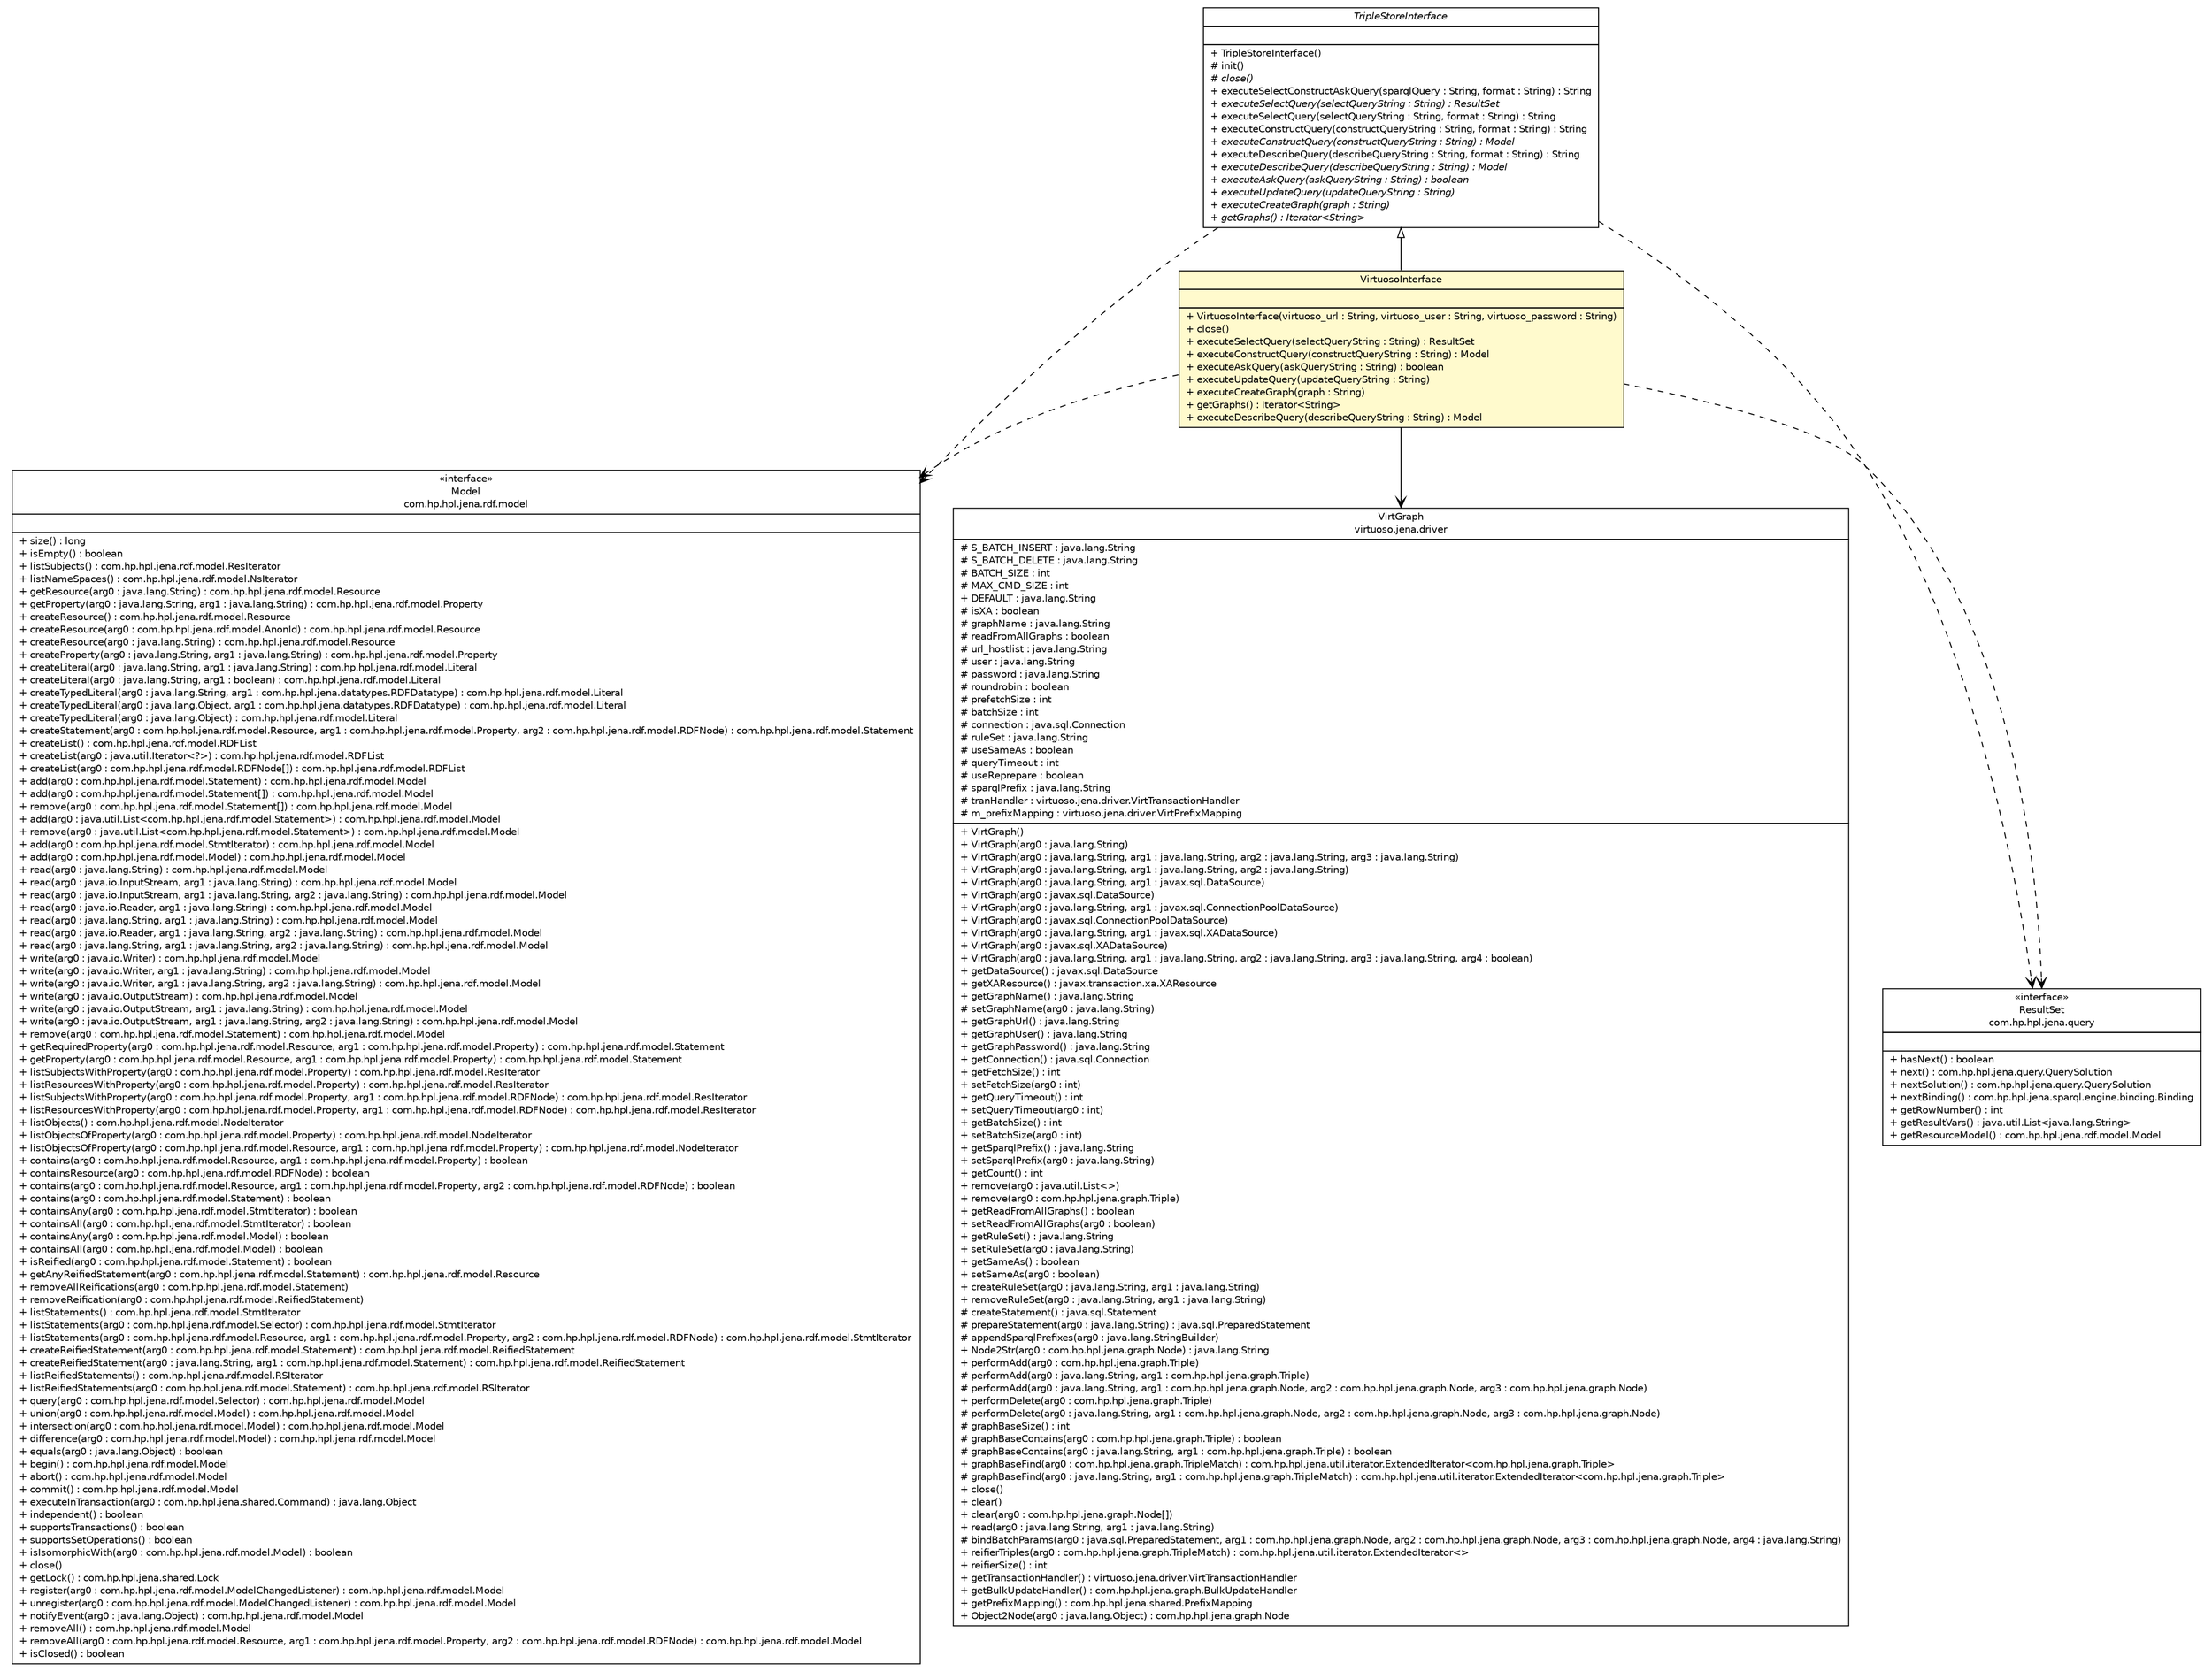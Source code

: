 #!/usr/local/bin/dot
#
# Class diagram 
# Generated by UMLGraph version R5_6-24-gf6e263 (http://www.umlgraph.org/)
#

digraph G {
	edge [fontname="Helvetica",fontsize=10,labelfontname="Helvetica",labelfontsize=10];
	node [fontname="Helvetica",fontsize=10,shape=plaintext];
	nodesep=0.25;
	ranksep=0.5;
	// de.tud.plt.r43ples.triplestoreInterface.TripleStoreInterface
	c2164 [label=<<table title="de.tud.plt.r43ples.triplestoreInterface.TripleStoreInterface" border="0" cellborder="1" cellspacing="0" cellpadding="2" port="p" href="./TripleStoreInterface.html">
		<tr><td><table border="0" cellspacing="0" cellpadding="1">
<tr><td align="center" balign="center"><font face="Helvetica-Oblique"> TripleStoreInterface </font></td></tr>
		</table></td></tr>
		<tr><td><table border="0" cellspacing="0" cellpadding="1">
<tr><td align="left" balign="left">  </td></tr>
		</table></td></tr>
		<tr><td><table border="0" cellspacing="0" cellpadding="1">
<tr><td align="left" balign="left"> + TripleStoreInterface() </td></tr>
<tr><td align="left" balign="left"> # init() </td></tr>
<tr><td align="left" balign="left"><font face="Helvetica-Oblique" point-size="10.0"> # close() </font></td></tr>
<tr><td align="left" balign="left"> + executeSelectConstructAskQuery(sparqlQuery : String, format : String) : String </td></tr>
<tr><td align="left" balign="left"><font face="Helvetica-Oblique" point-size="10.0"> + executeSelectQuery(selectQueryString : String) : ResultSet </font></td></tr>
<tr><td align="left" balign="left"> + executeSelectQuery(selectQueryString : String, format : String) : String </td></tr>
<tr><td align="left" balign="left"> + executeConstructQuery(constructQueryString : String, format : String) : String </td></tr>
<tr><td align="left" balign="left"><font face="Helvetica-Oblique" point-size="10.0"> + executeConstructQuery(constructQueryString : String) : Model </font></td></tr>
<tr><td align="left" balign="left"> + executeDescribeQuery(describeQueryString : String, format : String) : String </td></tr>
<tr><td align="left" balign="left"><font face="Helvetica-Oblique" point-size="10.0"> + executeDescribeQuery(describeQueryString : String) : Model </font></td></tr>
<tr><td align="left" balign="left"><font face="Helvetica-Oblique" point-size="10.0"> + executeAskQuery(askQueryString : String) : boolean </font></td></tr>
<tr><td align="left" balign="left"><font face="Helvetica-Oblique" point-size="10.0"> + executeUpdateQuery(updateQueryString : String) </font></td></tr>
<tr><td align="left" balign="left"><font face="Helvetica-Oblique" point-size="10.0"> + executeCreateGraph(graph : String) </font></td></tr>
<tr><td align="left" balign="left"><font face="Helvetica-Oblique" point-size="10.0"> + getGraphs() : Iterator&lt;String&gt; </font></td></tr>
		</table></td></tr>
		</table>>, URL="./TripleStoreInterface.html", fontname="Helvetica", fontcolor="black", fontsize=10.0];
	// de.tud.plt.r43ples.triplestoreInterface.VirtuosoInterface
	c2167 [label=<<table title="de.tud.plt.r43ples.triplestoreInterface.VirtuosoInterface" border="0" cellborder="1" cellspacing="0" cellpadding="2" port="p" bgcolor="lemonChiffon" href="./VirtuosoInterface.html">
		<tr><td><table border="0" cellspacing="0" cellpadding="1">
<tr><td align="center" balign="center"> VirtuosoInterface </td></tr>
		</table></td></tr>
		<tr><td><table border="0" cellspacing="0" cellpadding="1">
<tr><td align="left" balign="left">  </td></tr>
		</table></td></tr>
		<tr><td><table border="0" cellspacing="0" cellpadding="1">
<tr><td align="left" balign="left"> + VirtuosoInterface(virtuoso_url : String, virtuoso_user : String, virtuoso_password : String) </td></tr>
<tr><td align="left" balign="left"> + close() </td></tr>
<tr><td align="left" balign="left"> + executeSelectQuery(selectQueryString : String) : ResultSet </td></tr>
<tr><td align="left" balign="left"> + executeConstructQuery(constructQueryString : String) : Model </td></tr>
<tr><td align="left" balign="left"> + executeAskQuery(askQueryString : String) : boolean </td></tr>
<tr><td align="left" balign="left"> + executeUpdateQuery(updateQueryString : String) </td></tr>
<tr><td align="left" balign="left"> + executeCreateGraph(graph : String) </td></tr>
<tr><td align="left" balign="left"> + getGraphs() : Iterator&lt;String&gt; </td></tr>
<tr><td align="left" balign="left"> + executeDescribeQuery(describeQueryString : String) : Model </td></tr>
		</table></td></tr>
		</table>>, URL="./VirtuosoInterface.html", fontname="Helvetica", fontcolor="black", fontsize=10.0];
	//de.tud.plt.r43ples.triplestoreInterface.VirtuosoInterface extends de.tud.plt.r43ples.triplestoreInterface.TripleStoreInterface
	c2164:p -> c2167:p [dir=back,arrowtail=empty];
	// de.tud.plt.r43ples.triplestoreInterface.VirtuosoInterface NAVASSOC virtuoso.jena.driver.VirtGraph
	c2167:p -> c2197:p [taillabel="", label="", headlabel="", fontname="Helvetica", fontcolor="black", fontsize=10.0, color="black", arrowhead=open];
	// de.tud.plt.r43ples.triplestoreInterface.TripleStoreInterface DEPEND com.hp.hpl.jena.rdf.model.Model
	c2164:p -> c2198:p [taillabel="", label="", headlabel="", fontname="Helvetica", fontcolor="black", fontsize=10.0, color="black", arrowhead=open, style=dashed];
	// de.tud.plt.r43ples.triplestoreInterface.TripleStoreInterface DEPEND com.hp.hpl.jena.query.ResultSet
	c2164:p -> c2199:p [taillabel="", label="", headlabel="", fontname="Helvetica", fontcolor="black", fontsize=10.0, color="black", arrowhead=open, style=dashed];
	// de.tud.plt.r43ples.triplestoreInterface.VirtuosoInterface DEPEND com.hp.hpl.jena.rdf.model.Model
	c2167:p -> c2198:p [taillabel="", label="", headlabel="", fontname="Helvetica", fontcolor="black", fontsize=10.0, color="black", arrowhead=open, style=dashed];
	// de.tud.plt.r43ples.triplestoreInterface.VirtuosoInterface DEPEND com.hp.hpl.jena.query.ResultSet
	c2167:p -> c2199:p [taillabel="", label="", headlabel="", fontname="Helvetica", fontcolor="black", fontsize=10.0, color="black", arrowhead=open, style=dashed];
	// com.hp.hpl.jena.rdf.model.Model
	c2198 [label=<<table title="com.hp.hpl.jena.rdf.model.Model" border="0" cellborder="1" cellspacing="0" cellpadding="2" port="p" href="http://java.sun.com/j2se/1.4.2/docs/api/com/hp/hpl/jena/rdf/model/Model.html">
		<tr><td><table border="0" cellspacing="0" cellpadding="1">
<tr><td align="center" balign="center"> &#171;interface&#187; </td></tr>
<tr><td align="center" balign="center"> Model </td></tr>
<tr><td align="center" balign="center"> com.hp.hpl.jena.rdf.model </td></tr>
		</table></td></tr>
		<tr><td><table border="0" cellspacing="0" cellpadding="1">
<tr><td align="left" balign="left">  </td></tr>
		</table></td></tr>
		<tr><td><table border="0" cellspacing="0" cellpadding="1">
<tr><td align="left" balign="left"> + size() : long </td></tr>
<tr><td align="left" balign="left"> + isEmpty() : boolean </td></tr>
<tr><td align="left" balign="left"> + listSubjects() : com.hp.hpl.jena.rdf.model.ResIterator </td></tr>
<tr><td align="left" balign="left"> + listNameSpaces() : com.hp.hpl.jena.rdf.model.NsIterator </td></tr>
<tr><td align="left" balign="left"> + getResource(arg0 : java.lang.String) : com.hp.hpl.jena.rdf.model.Resource </td></tr>
<tr><td align="left" balign="left"> + getProperty(arg0 : java.lang.String, arg1 : java.lang.String) : com.hp.hpl.jena.rdf.model.Property </td></tr>
<tr><td align="left" balign="left"> + createResource() : com.hp.hpl.jena.rdf.model.Resource </td></tr>
<tr><td align="left" balign="left"> + createResource(arg0 : com.hp.hpl.jena.rdf.model.AnonId) : com.hp.hpl.jena.rdf.model.Resource </td></tr>
<tr><td align="left" balign="left"> + createResource(arg0 : java.lang.String) : com.hp.hpl.jena.rdf.model.Resource </td></tr>
<tr><td align="left" balign="left"> + createProperty(arg0 : java.lang.String, arg1 : java.lang.String) : com.hp.hpl.jena.rdf.model.Property </td></tr>
<tr><td align="left" balign="left"> + createLiteral(arg0 : java.lang.String, arg1 : java.lang.String) : com.hp.hpl.jena.rdf.model.Literal </td></tr>
<tr><td align="left" balign="left"> + createLiteral(arg0 : java.lang.String, arg1 : boolean) : com.hp.hpl.jena.rdf.model.Literal </td></tr>
<tr><td align="left" balign="left"> + createTypedLiteral(arg0 : java.lang.String, arg1 : com.hp.hpl.jena.datatypes.RDFDatatype) : com.hp.hpl.jena.rdf.model.Literal </td></tr>
<tr><td align="left" balign="left"> + createTypedLiteral(arg0 : java.lang.Object, arg1 : com.hp.hpl.jena.datatypes.RDFDatatype) : com.hp.hpl.jena.rdf.model.Literal </td></tr>
<tr><td align="left" balign="left"> + createTypedLiteral(arg0 : java.lang.Object) : com.hp.hpl.jena.rdf.model.Literal </td></tr>
<tr><td align="left" balign="left"> + createStatement(arg0 : com.hp.hpl.jena.rdf.model.Resource, arg1 : com.hp.hpl.jena.rdf.model.Property, arg2 : com.hp.hpl.jena.rdf.model.RDFNode) : com.hp.hpl.jena.rdf.model.Statement </td></tr>
<tr><td align="left" balign="left"> + createList() : com.hp.hpl.jena.rdf.model.RDFList </td></tr>
<tr><td align="left" balign="left"> + createList(arg0 : java.util.Iterator&lt;?&gt;) : com.hp.hpl.jena.rdf.model.RDFList </td></tr>
<tr><td align="left" balign="left"> + createList(arg0 : com.hp.hpl.jena.rdf.model.RDFNode[]) : com.hp.hpl.jena.rdf.model.RDFList </td></tr>
<tr><td align="left" balign="left"> + add(arg0 : com.hp.hpl.jena.rdf.model.Statement) : com.hp.hpl.jena.rdf.model.Model </td></tr>
<tr><td align="left" balign="left"> + add(arg0 : com.hp.hpl.jena.rdf.model.Statement[]) : com.hp.hpl.jena.rdf.model.Model </td></tr>
<tr><td align="left" balign="left"> + remove(arg0 : com.hp.hpl.jena.rdf.model.Statement[]) : com.hp.hpl.jena.rdf.model.Model </td></tr>
<tr><td align="left" balign="left"> + add(arg0 : java.util.List&lt;com.hp.hpl.jena.rdf.model.Statement&gt;) : com.hp.hpl.jena.rdf.model.Model </td></tr>
<tr><td align="left" balign="left"> + remove(arg0 : java.util.List&lt;com.hp.hpl.jena.rdf.model.Statement&gt;) : com.hp.hpl.jena.rdf.model.Model </td></tr>
<tr><td align="left" balign="left"> + add(arg0 : com.hp.hpl.jena.rdf.model.StmtIterator) : com.hp.hpl.jena.rdf.model.Model </td></tr>
<tr><td align="left" balign="left"> + add(arg0 : com.hp.hpl.jena.rdf.model.Model) : com.hp.hpl.jena.rdf.model.Model </td></tr>
<tr><td align="left" balign="left"> + read(arg0 : java.lang.String) : com.hp.hpl.jena.rdf.model.Model </td></tr>
<tr><td align="left" balign="left"> + read(arg0 : java.io.InputStream, arg1 : java.lang.String) : com.hp.hpl.jena.rdf.model.Model </td></tr>
<tr><td align="left" balign="left"> + read(arg0 : java.io.InputStream, arg1 : java.lang.String, arg2 : java.lang.String) : com.hp.hpl.jena.rdf.model.Model </td></tr>
<tr><td align="left" balign="left"> + read(arg0 : java.io.Reader, arg1 : java.lang.String) : com.hp.hpl.jena.rdf.model.Model </td></tr>
<tr><td align="left" balign="left"> + read(arg0 : java.lang.String, arg1 : java.lang.String) : com.hp.hpl.jena.rdf.model.Model </td></tr>
<tr><td align="left" balign="left"> + read(arg0 : java.io.Reader, arg1 : java.lang.String, arg2 : java.lang.String) : com.hp.hpl.jena.rdf.model.Model </td></tr>
<tr><td align="left" balign="left"> + read(arg0 : java.lang.String, arg1 : java.lang.String, arg2 : java.lang.String) : com.hp.hpl.jena.rdf.model.Model </td></tr>
<tr><td align="left" balign="left"> + write(arg0 : java.io.Writer) : com.hp.hpl.jena.rdf.model.Model </td></tr>
<tr><td align="left" balign="left"> + write(arg0 : java.io.Writer, arg1 : java.lang.String) : com.hp.hpl.jena.rdf.model.Model </td></tr>
<tr><td align="left" balign="left"> + write(arg0 : java.io.Writer, arg1 : java.lang.String, arg2 : java.lang.String) : com.hp.hpl.jena.rdf.model.Model </td></tr>
<tr><td align="left" balign="left"> + write(arg0 : java.io.OutputStream) : com.hp.hpl.jena.rdf.model.Model </td></tr>
<tr><td align="left" balign="left"> + write(arg0 : java.io.OutputStream, arg1 : java.lang.String) : com.hp.hpl.jena.rdf.model.Model </td></tr>
<tr><td align="left" balign="left"> + write(arg0 : java.io.OutputStream, arg1 : java.lang.String, arg2 : java.lang.String) : com.hp.hpl.jena.rdf.model.Model </td></tr>
<tr><td align="left" balign="left"> + remove(arg0 : com.hp.hpl.jena.rdf.model.Statement) : com.hp.hpl.jena.rdf.model.Model </td></tr>
<tr><td align="left" balign="left"> + getRequiredProperty(arg0 : com.hp.hpl.jena.rdf.model.Resource, arg1 : com.hp.hpl.jena.rdf.model.Property) : com.hp.hpl.jena.rdf.model.Statement </td></tr>
<tr><td align="left" balign="left"> + getProperty(arg0 : com.hp.hpl.jena.rdf.model.Resource, arg1 : com.hp.hpl.jena.rdf.model.Property) : com.hp.hpl.jena.rdf.model.Statement </td></tr>
<tr><td align="left" balign="left"> + listSubjectsWithProperty(arg0 : com.hp.hpl.jena.rdf.model.Property) : com.hp.hpl.jena.rdf.model.ResIterator </td></tr>
<tr><td align="left" balign="left"> + listResourcesWithProperty(arg0 : com.hp.hpl.jena.rdf.model.Property) : com.hp.hpl.jena.rdf.model.ResIterator </td></tr>
<tr><td align="left" balign="left"> + listSubjectsWithProperty(arg0 : com.hp.hpl.jena.rdf.model.Property, arg1 : com.hp.hpl.jena.rdf.model.RDFNode) : com.hp.hpl.jena.rdf.model.ResIterator </td></tr>
<tr><td align="left" balign="left"> + listResourcesWithProperty(arg0 : com.hp.hpl.jena.rdf.model.Property, arg1 : com.hp.hpl.jena.rdf.model.RDFNode) : com.hp.hpl.jena.rdf.model.ResIterator </td></tr>
<tr><td align="left" balign="left"> + listObjects() : com.hp.hpl.jena.rdf.model.NodeIterator </td></tr>
<tr><td align="left" balign="left"> + listObjectsOfProperty(arg0 : com.hp.hpl.jena.rdf.model.Property) : com.hp.hpl.jena.rdf.model.NodeIterator </td></tr>
<tr><td align="left" balign="left"> + listObjectsOfProperty(arg0 : com.hp.hpl.jena.rdf.model.Resource, arg1 : com.hp.hpl.jena.rdf.model.Property) : com.hp.hpl.jena.rdf.model.NodeIterator </td></tr>
<tr><td align="left" balign="left"> + contains(arg0 : com.hp.hpl.jena.rdf.model.Resource, arg1 : com.hp.hpl.jena.rdf.model.Property) : boolean </td></tr>
<tr><td align="left" balign="left"> + containsResource(arg0 : com.hp.hpl.jena.rdf.model.RDFNode) : boolean </td></tr>
<tr><td align="left" balign="left"> + contains(arg0 : com.hp.hpl.jena.rdf.model.Resource, arg1 : com.hp.hpl.jena.rdf.model.Property, arg2 : com.hp.hpl.jena.rdf.model.RDFNode) : boolean </td></tr>
<tr><td align="left" balign="left"> + contains(arg0 : com.hp.hpl.jena.rdf.model.Statement) : boolean </td></tr>
<tr><td align="left" balign="left"> + containsAny(arg0 : com.hp.hpl.jena.rdf.model.StmtIterator) : boolean </td></tr>
<tr><td align="left" balign="left"> + containsAll(arg0 : com.hp.hpl.jena.rdf.model.StmtIterator) : boolean </td></tr>
<tr><td align="left" balign="left"> + containsAny(arg0 : com.hp.hpl.jena.rdf.model.Model) : boolean </td></tr>
<tr><td align="left" balign="left"> + containsAll(arg0 : com.hp.hpl.jena.rdf.model.Model) : boolean </td></tr>
<tr><td align="left" balign="left"> + isReified(arg0 : com.hp.hpl.jena.rdf.model.Statement) : boolean </td></tr>
<tr><td align="left" balign="left"> + getAnyReifiedStatement(arg0 : com.hp.hpl.jena.rdf.model.Statement) : com.hp.hpl.jena.rdf.model.Resource </td></tr>
<tr><td align="left" balign="left"> + removeAllReifications(arg0 : com.hp.hpl.jena.rdf.model.Statement) </td></tr>
<tr><td align="left" balign="left"> + removeReification(arg0 : com.hp.hpl.jena.rdf.model.ReifiedStatement) </td></tr>
<tr><td align="left" balign="left"> + listStatements() : com.hp.hpl.jena.rdf.model.StmtIterator </td></tr>
<tr><td align="left" balign="left"> + listStatements(arg0 : com.hp.hpl.jena.rdf.model.Selector) : com.hp.hpl.jena.rdf.model.StmtIterator </td></tr>
<tr><td align="left" balign="left"> + listStatements(arg0 : com.hp.hpl.jena.rdf.model.Resource, arg1 : com.hp.hpl.jena.rdf.model.Property, arg2 : com.hp.hpl.jena.rdf.model.RDFNode) : com.hp.hpl.jena.rdf.model.StmtIterator </td></tr>
<tr><td align="left" balign="left"> + createReifiedStatement(arg0 : com.hp.hpl.jena.rdf.model.Statement) : com.hp.hpl.jena.rdf.model.ReifiedStatement </td></tr>
<tr><td align="left" balign="left"> + createReifiedStatement(arg0 : java.lang.String, arg1 : com.hp.hpl.jena.rdf.model.Statement) : com.hp.hpl.jena.rdf.model.ReifiedStatement </td></tr>
<tr><td align="left" balign="left"> + listReifiedStatements() : com.hp.hpl.jena.rdf.model.RSIterator </td></tr>
<tr><td align="left" balign="left"> + listReifiedStatements(arg0 : com.hp.hpl.jena.rdf.model.Statement) : com.hp.hpl.jena.rdf.model.RSIterator </td></tr>
<tr><td align="left" balign="left"> + query(arg0 : com.hp.hpl.jena.rdf.model.Selector) : com.hp.hpl.jena.rdf.model.Model </td></tr>
<tr><td align="left" balign="left"> + union(arg0 : com.hp.hpl.jena.rdf.model.Model) : com.hp.hpl.jena.rdf.model.Model </td></tr>
<tr><td align="left" balign="left"> + intersection(arg0 : com.hp.hpl.jena.rdf.model.Model) : com.hp.hpl.jena.rdf.model.Model </td></tr>
<tr><td align="left" balign="left"> + difference(arg0 : com.hp.hpl.jena.rdf.model.Model) : com.hp.hpl.jena.rdf.model.Model </td></tr>
<tr><td align="left" balign="left"> + equals(arg0 : java.lang.Object) : boolean </td></tr>
<tr><td align="left" balign="left"> + begin() : com.hp.hpl.jena.rdf.model.Model </td></tr>
<tr><td align="left" balign="left"> + abort() : com.hp.hpl.jena.rdf.model.Model </td></tr>
<tr><td align="left" balign="left"> + commit() : com.hp.hpl.jena.rdf.model.Model </td></tr>
<tr><td align="left" balign="left"> + executeInTransaction(arg0 : com.hp.hpl.jena.shared.Command) : java.lang.Object </td></tr>
<tr><td align="left" balign="left"> + independent() : boolean </td></tr>
<tr><td align="left" balign="left"> + supportsTransactions() : boolean </td></tr>
<tr><td align="left" balign="left"> + supportsSetOperations() : boolean </td></tr>
<tr><td align="left" balign="left"> + isIsomorphicWith(arg0 : com.hp.hpl.jena.rdf.model.Model) : boolean </td></tr>
<tr><td align="left" balign="left"> + close() </td></tr>
<tr><td align="left" balign="left"> + getLock() : com.hp.hpl.jena.shared.Lock </td></tr>
<tr><td align="left" balign="left"> + register(arg0 : com.hp.hpl.jena.rdf.model.ModelChangedListener) : com.hp.hpl.jena.rdf.model.Model </td></tr>
<tr><td align="left" balign="left"> + unregister(arg0 : com.hp.hpl.jena.rdf.model.ModelChangedListener) : com.hp.hpl.jena.rdf.model.Model </td></tr>
<tr><td align="left" balign="left"> + notifyEvent(arg0 : java.lang.Object) : com.hp.hpl.jena.rdf.model.Model </td></tr>
<tr><td align="left" balign="left"> + removeAll() : com.hp.hpl.jena.rdf.model.Model </td></tr>
<tr><td align="left" balign="left"> + removeAll(arg0 : com.hp.hpl.jena.rdf.model.Resource, arg1 : com.hp.hpl.jena.rdf.model.Property, arg2 : com.hp.hpl.jena.rdf.model.RDFNode) : com.hp.hpl.jena.rdf.model.Model </td></tr>
<tr><td align="left" balign="left"> + isClosed() : boolean </td></tr>
		</table></td></tr>
		</table>>, URL="http://java.sun.com/j2se/1.4.2/docs/api/com/hp/hpl/jena/rdf/model/Model.html", fontname="Helvetica", fontcolor="black", fontsize=10.0];
	// com.hp.hpl.jena.query.ResultSet
	c2199 [label=<<table title="com.hp.hpl.jena.query.ResultSet" border="0" cellborder="1" cellspacing="0" cellpadding="2" port="p" href="http://java.sun.com/j2se/1.4.2/docs/api/com/hp/hpl/jena/query/ResultSet.html">
		<tr><td><table border="0" cellspacing="0" cellpadding="1">
<tr><td align="center" balign="center"> &#171;interface&#187; </td></tr>
<tr><td align="center" balign="center"> ResultSet </td></tr>
<tr><td align="center" balign="center"> com.hp.hpl.jena.query </td></tr>
		</table></td></tr>
		<tr><td><table border="0" cellspacing="0" cellpadding="1">
<tr><td align="left" balign="left">  </td></tr>
		</table></td></tr>
		<tr><td><table border="0" cellspacing="0" cellpadding="1">
<tr><td align="left" balign="left"> + hasNext() : boolean </td></tr>
<tr><td align="left" balign="left"> + next() : com.hp.hpl.jena.query.QuerySolution </td></tr>
<tr><td align="left" balign="left"> + nextSolution() : com.hp.hpl.jena.query.QuerySolution </td></tr>
<tr><td align="left" balign="left"> + nextBinding() : com.hp.hpl.jena.sparql.engine.binding.Binding </td></tr>
<tr><td align="left" balign="left"> + getRowNumber() : int </td></tr>
<tr><td align="left" balign="left"> + getResultVars() : java.util.List&lt;java.lang.String&gt; </td></tr>
<tr><td align="left" balign="left"> + getResourceModel() : com.hp.hpl.jena.rdf.model.Model </td></tr>
		</table></td></tr>
		</table>>, URL="http://java.sun.com/j2se/1.4.2/docs/api/com/hp/hpl/jena/query/ResultSet.html", fontname="Helvetica", fontcolor="black", fontsize=10.0];
	// virtuoso.jena.driver.VirtGraph
	c2197 [label=<<table title="virtuoso.jena.driver.VirtGraph" border="0" cellborder="1" cellspacing="0" cellpadding="2" port="p" href="http://java.sun.com/j2se/1.4.2/docs/api/virtuoso/jena/driver/VirtGraph.html">
		<tr><td><table border="0" cellspacing="0" cellpadding="1">
<tr><td align="center" balign="center"> VirtGraph </td></tr>
<tr><td align="center" balign="center"> virtuoso.jena.driver </td></tr>
		</table></td></tr>
		<tr><td><table border="0" cellspacing="0" cellpadding="1">
<tr><td align="left" balign="left"> # S_BATCH_INSERT : java.lang.String </td></tr>
<tr><td align="left" balign="left"> # S_BATCH_DELETE : java.lang.String </td></tr>
<tr><td align="left" balign="left"> # BATCH_SIZE : int </td></tr>
<tr><td align="left" balign="left"> # MAX_CMD_SIZE : int </td></tr>
<tr><td align="left" balign="left"> + DEFAULT : java.lang.String </td></tr>
<tr><td align="left" balign="left"> # isXA : boolean </td></tr>
<tr><td align="left" balign="left"> # graphName : java.lang.String </td></tr>
<tr><td align="left" balign="left"> # readFromAllGraphs : boolean </td></tr>
<tr><td align="left" balign="left"> # url_hostlist : java.lang.String </td></tr>
<tr><td align="left" balign="left"> # user : java.lang.String </td></tr>
<tr><td align="left" balign="left"> # password : java.lang.String </td></tr>
<tr><td align="left" balign="left"> # roundrobin : boolean </td></tr>
<tr><td align="left" balign="left"> # prefetchSize : int </td></tr>
<tr><td align="left" balign="left"> # batchSize : int </td></tr>
<tr><td align="left" balign="left"> # connection : java.sql.Connection </td></tr>
<tr><td align="left" balign="left"> # ruleSet : java.lang.String </td></tr>
<tr><td align="left" balign="left"> # useSameAs : boolean </td></tr>
<tr><td align="left" balign="left"> # queryTimeout : int </td></tr>
<tr><td align="left" balign="left"> # useReprepare : boolean </td></tr>
<tr><td align="left" balign="left"> # sparqlPrefix : java.lang.String </td></tr>
<tr><td align="left" balign="left"> # tranHandler : virtuoso.jena.driver.VirtTransactionHandler </td></tr>
<tr><td align="left" balign="left"> # m_prefixMapping : virtuoso.jena.driver.VirtPrefixMapping </td></tr>
		</table></td></tr>
		<tr><td><table border="0" cellspacing="0" cellpadding="1">
<tr><td align="left" balign="left"> + VirtGraph() </td></tr>
<tr><td align="left" balign="left"> + VirtGraph(arg0 : java.lang.String) </td></tr>
<tr><td align="left" balign="left"> + VirtGraph(arg0 : java.lang.String, arg1 : java.lang.String, arg2 : java.lang.String, arg3 : java.lang.String) </td></tr>
<tr><td align="left" balign="left"> + VirtGraph(arg0 : java.lang.String, arg1 : java.lang.String, arg2 : java.lang.String) </td></tr>
<tr><td align="left" balign="left"> + VirtGraph(arg0 : java.lang.String, arg1 : javax.sql.DataSource) </td></tr>
<tr><td align="left" balign="left"> + VirtGraph(arg0 : javax.sql.DataSource) </td></tr>
<tr><td align="left" balign="left"> + VirtGraph(arg0 : java.lang.String, arg1 : javax.sql.ConnectionPoolDataSource) </td></tr>
<tr><td align="left" balign="left"> + VirtGraph(arg0 : javax.sql.ConnectionPoolDataSource) </td></tr>
<tr><td align="left" balign="left"> + VirtGraph(arg0 : java.lang.String, arg1 : javax.sql.XADataSource) </td></tr>
<tr><td align="left" balign="left"> + VirtGraph(arg0 : javax.sql.XADataSource) </td></tr>
<tr><td align="left" balign="left"> + VirtGraph(arg0 : java.lang.String, arg1 : java.lang.String, arg2 : java.lang.String, arg3 : java.lang.String, arg4 : boolean) </td></tr>
<tr><td align="left" balign="left"> + getDataSource() : javax.sql.DataSource </td></tr>
<tr><td align="left" balign="left"> + getXAResource() : javax.transaction.xa.XAResource </td></tr>
<tr><td align="left" balign="left"> + getGraphName() : java.lang.String </td></tr>
<tr><td align="left" balign="left"> # setGraphName(arg0 : java.lang.String) </td></tr>
<tr><td align="left" balign="left"> + getGraphUrl() : java.lang.String </td></tr>
<tr><td align="left" balign="left"> + getGraphUser() : java.lang.String </td></tr>
<tr><td align="left" balign="left"> + getGraphPassword() : java.lang.String </td></tr>
<tr><td align="left" balign="left"> + getConnection() : java.sql.Connection </td></tr>
<tr><td align="left" balign="left"> + getFetchSize() : int </td></tr>
<tr><td align="left" balign="left"> + setFetchSize(arg0 : int) </td></tr>
<tr><td align="left" balign="left"> + getQueryTimeout() : int </td></tr>
<tr><td align="left" balign="left"> + setQueryTimeout(arg0 : int) </td></tr>
<tr><td align="left" balign="left"> + getBatchSize() : int </td></tr>
<tr><td align="left" balign="left"> + setBatchSize(arg0 : int) </td></tr>
<tr><td align="left" balign="left"> + getSparqlPrefix() : java.lang.String </td></tr>
<tr><td align="left" balign="left"> + setSparqlPrefix(arg0 : java.lang.String) </td></tr>
<tr><td align="left" balign="left"> + getCount() : int </td></tr>
<tr><td align="left" balign="left"> + remove(arg0 : java.util.List&lt;&gt;) </td></tr>
<tr><td align="left" balign="left"> + remove(arg0 : com.hp.hpl.jena.graph.Triple) </td></tr>
<tr><td align="left" balign="left"> + getReadFromAllGraphs() : boolean </td></tr>
<tr><td align="left" balign="left"> + setReadFromAllGraphs(arg0 : boolean) </td></tr>
<tr><td align="left" balign="left"> + getRuleSet() : java.lang.String </td></tr>
<tr><td align="left" balign="left"> + setRuleSet(arg0 : java.lang.String) </td></tr>
<tr><td align="left" balign="left"> + getSameAs() : boolean </td></tr>
<tr><td align="left" balign="left"> + setSameAs(arg0 : boolean) </td></tr>
<tr><td align="left" balign="left"> + createRuleSet(arg0 : java.lang.String, arg1 : java.lang.String) </td></tr>
<tr><td align="left" balign="left"> + removeRuleSet(arg0 : java.lang.String, arg1 : java.lang.String) </td></tr>
<tr><td align="left" balign="left"> # createStatement() : java.sql.Statement </td></tr>
<tr><td align="left" balign="left"> # prepareStatement(arg0 : java.lang.String) : java.sql.PreparedStatement </td></tr>
<tr><td align="left" balign="left"> # appendSparqlPrefixes(arg0 : java.lang.StringBuilder) </td></tr>
<tr><td align="left" balign="left"> + Node2Str(arg0 : com.hp.hpl.jena.graph.Node) : java.lang.String </td></tr>
<tr><td align="left" balign="left"> + performAdd(arg0 : com.hp.hpl.jena.graph.Triple) </td></tr>
<tr><td align="left" balign="left"> # performAdd(arg0 : java.lang.String, arg1 : com.hp.hpl.jena.graph.Triple) </td></tr>
<tr><td align="left" balign="left"> # performAdd(arg0 : java.lang.String, arg1 : com.hp.hpl.jena.graph.Node, arg2 : com.hp.hpl.jena.graph.Node, arg3 : com.hp.hpl.jena.graph.Node) </td></tr>
<tr><td align="left" balign="left"> + performDelete(arg0 : com.hp.hpl.jena.graph.Triple) </td></tr>
<tr><td align="left" balign="left"> # performDelete(arg0 : java.lang.String, arg1 : com.hp.hpl.jena.graph.Node, arg2 : com.hp.hpl.jena.graph.Node, arg3 : com.hp.hpl.jena.graph.Node) </td></tr>
<tr><td align="left" balign="left"> # graphBaseSize() : int </td></tr>
<tr><td align="left" balign="left"> # graphBaseContains(arg0 : com.hp.hpl.jena.graph.Triple) : boolean </td></tr>
<tr><td align="left" balign="left"> # graphBaseContains(arg0 : java.lang.String, arg1 : com.hp.hpl.jena.graph.Triple) : boolean </td></tr>
<tr><td align="left" balign="left"> + graphBaseFind(arg0 : com.hp.hpl.jena.graph.TripleMatch) : com.hp.hpl.jena.util.iterator.ExtendedIterator&lt;com.hp.hpl.jena.graph.Triple&gt; </td></tr>
<tr><td align="left" balign="left"> # graphBaseFind(arg0 : java.lang.String, arg1 : com.hp.hpl.jena.graph.TripleMatch) : com.hp.hpl.jena.util.iterator.ExtendedIterator&lt;com.hp.hpl.jena.graph.Triple&gt; </td></tr>
<tr><td align="left" balign="left"> + close() </td></tr>
<tr><td align="left" balign="left"> + clear() </td></tr>
<tr><td align="left" balign="left"> + clear(arg0 : com.hp.hpl.jena.graph.Node[]) </td></tr>
<tr><td align="left" balign="left"> + read(arg0 : java.lang.String, arg1 : java.lang.String) </td></tr>
<tr><td align="left" balign="left"> # bindBatchParams(arg0 : java.sql.PreparedStatement, arg1 : com.hp.hpl.jena.graph.Node, arg2 : com.hp.hpl.jena.graph.Node, arg3 : com.hp.hpl.jena.graph.Node, arg4 : java.lang.String) </td></tr>
<tr><td align="left" balign="left"> + reifierTriples(arg0 : com.hp.hpl.jena.graph.TripleMatch) : com.hp.hpl.jena.util.iterator.ExtendedIterator&lt;&gt; </td></tr>
<tr><td align="left" balign="left"> + reifierSize() : int </td></tr>
<tr><td align="left" balign="left"> + getTransactionHandler() : virtuoso.jena.driver.VirtTransactionHandler </td></tr>
<tr><td align="left" balign="left"> + getBulkUpdateHandler() : com.hp.hpl.jena.graph.BulkUpdateHandler </td></tr>
<tr><td align="left" balign="left"> + getPrefixMapping() : com.hp.hpl.jena.shared.PrefixMapping </td></tr>
<tr><td align="left" balign="left"> + Object2Node(arg0 : java.lang.Object) : com.hp.hpl.jena.graph.Node </td></tr>
		</table></td></tr>
		</table>>, URL="http://java.sun.com/j2se/1.4.2/docs/api/virtuoso/jena/driver/VirtGraph.html", fontname="Helvetica", fontcolor="black", fontsize=10.0];
}

